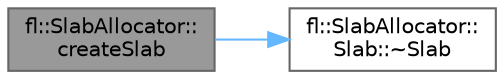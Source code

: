 digraph "fl::SlabAllocator::createSlab"
{
 // INTERACTIVE_SVG=YES
 // LATEX_PDF_SIZE
  bgcolor="transparent";
  edge [fontname=Helvetica,fontsize=10,labelfontname=Helvetica,labelfontsize=10];
  node [fontname=Helvetica,fontsize=10,shape=box,height=0.2,width=0.4];
  rankdir="LR";
  Node1 [id="Node000001",label="fl::SlabAllocator::\lcreateSlab",height=0.2,width=0.4,color="gray40", fillcolor="grey60", style="filled", fontcolor="black",tooltip=" "];
  Node1 -> Node2 [id="edge1_Node000001_Node000002",color="steelblue1",style="solid",tooltip=" "];
  Node2 [id="Node000002",label="fl::SlabAllocator::\lSlab::~Slab",height=0.2,width=0.4,color="grey40", fillcolor="white", style="filled",URL="$d9/d08/structfl_1_1_slab_allocator_1_1_slab_ab04544fa7d9b737e9069b087ca765c53.html#ab04544fa7d9b737e9069b087ca765c53",tooltip=" "];
}
